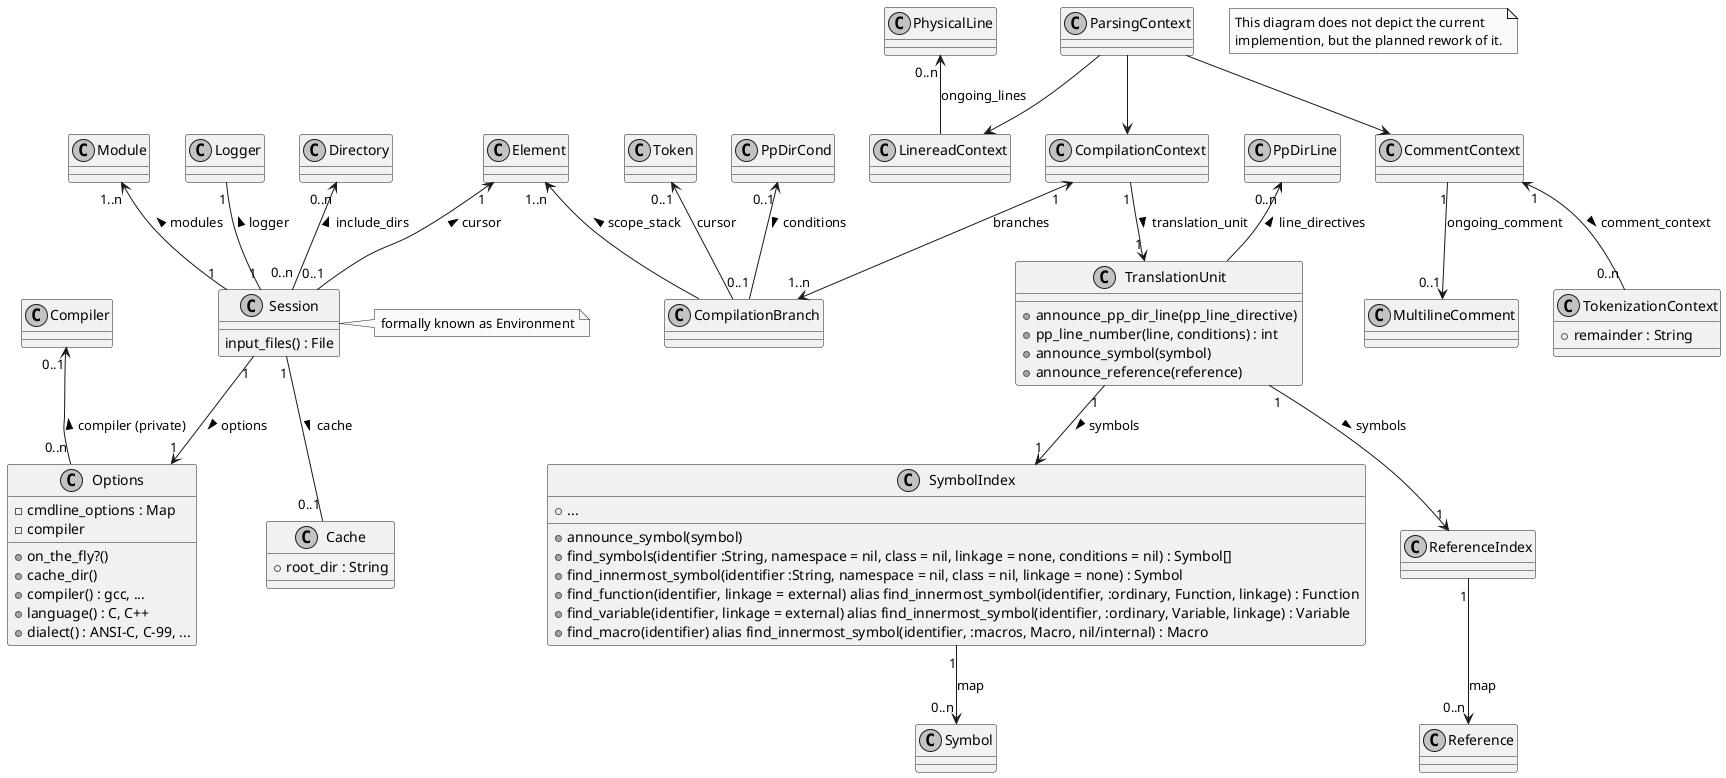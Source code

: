 @startuml

' Copyright (C) 2014-2015  Thilo Fischer.
' Free for non-commercial and most commercial use. See LICENSE.txt for details.

skinparam monochrome true

note as N1
  This diagram does not depict the current
  implemention, but the planned rework of it.
end note

class Session {
  ' All the main_files of the translation units that make up the modules
  input_files() : File
}
note right: formally known as Environment
Logger "1" -- "1" Session : logger <
' From the Elements UML diagram
Element "1" <-- "0..1" Session : cursor <
Directory "0..n" <-- "0..n" Session : include_dirs <
Module "1..n" <-- "1" Session : modules <

class Options {
  + on_the_fly?()
  ' path to the cache directory, Session will create its cache from this
  + cache_dir()
  ' emulate a certain compilers command line argument processing (and possibly other behaviour)
  + compiler() : gcc, ...
  + language() : C, C++
  + dialect() : ANSI-C, C-99, ...
  - cmdline_options : Map
  - compiler
}
Session "1" --> "1" Options : options >
Compiler "0..1" <-- "0..n" Options : compiler (private) <

class Cache {
  + root_dir : String
}
' No cache only for on-the-fly invokations
Session "1" -- "0..1" Cache : cache >

class ParsingContext {
}

ParsingContext --> LinereadContext
PhysicalLine "0..n" <-- LinereadContext : ongoing_lines

ParsingContext --> CommentContext
' Refers to a comment if the comment's beginning has already been parsed, but the comment's ending has not yet been found (e.g. block comments that span several lines)
CommentContext "1" --> "0..1" MultilineComment : ongoing_comment

ParsingContext --> CompilationContext
class CompilationContext {
}
CompilationContext "1" <--> "1..n" CompilationBranch : branches

class TokenizationContext {
' remaining charactres of current line to tokenize
+ remainder : String
}
CommentContext "1" <-- "0..n" TokenizationContext : comment_context >

' array of all preprocessing conditional branches chosen
PpDirCond "0..1" <-- "0..1" CompilationBranch : conditions >

Token "0..1" <-- CompilationBranch : cursor

' Which namespace, class, function, compound statement, etc. are we in at the current position in source code (formally known as expansion_stack)
Element "1..n" <-- CompilationBranch : scope_stack <

class TranslationUnit {
  + announce_pp_dir_line(pp_line_directive)
  + pp_line_number(line, conditions) : int
  + announce_symbol(symbol)
  + announce_reference(reference)
}
CompilationContext "1" --> "1" TranslationUnit : translation_unit >
PpDirLine "0..n" <-- TranslationUnit : line_directives <

class SymbolIndex {
+ announce_symbol(symbol)
+ find_symbols(identifier :String, namespace = nil, class = nil, linkage = none, conditions = nil) : Symbol[]
+ find_innermost_symbol(identifier :String, namespace = nil, class = nil, linkage = none) : Symbol
+ find_function(identifier, linkage = external) alias find_innermost_symbol(identifier, :ordinary, Function, linkage) : Function
+ find_variable(identifier, linkage = external) alias find_innermost_symbol(identifier, :ordinary, Variable, linkage) : Variable
+ find_macro(identifier) alias find_innermost_symbol(identifier, :macros, Macro, nil/internal) : Macro
+ ...
}
TranslationUnit "1" --> "1" SymbolIndex : symbols >
SymbolIndex "1" --> "0..n" Symbol : map

TranslationUnit "1" --> "1" ReferenceIndex : symbols >
ReferenceIndex "1" --> "0..n" Reference : map

@enduml
